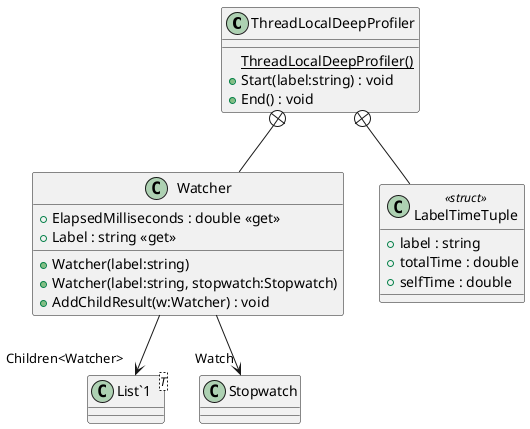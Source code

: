 @startuml
class ThreadLocalDeepProfiler {
    {static} ThreadLocalDeepProfiler()
    + Start(label:string) : void
    + End() : void
}
class Watcher {
    + ElapsedMilliseconds : double <<get>>
    + Label : string <<get>>
    + Watcher(label:string)
    + Watcher(label:string, stopwatch:Stopwatch)
    + AddChildResult(w:Watcher) : void
}
class LabelTimeTuple <<struct>> {
    + label : string
    + totalTime : double
    + selfTime : double
}
class "List`1"<T> {
}
ThreadLocalDeepProfiler +-- Watcher
Watcher --> "Watch" Stopwatch
Watcher --> "Children<Watcher>" "List`1"
ThreadLocalDeepProfiler +-- LabelTimeTuple
@enduml
